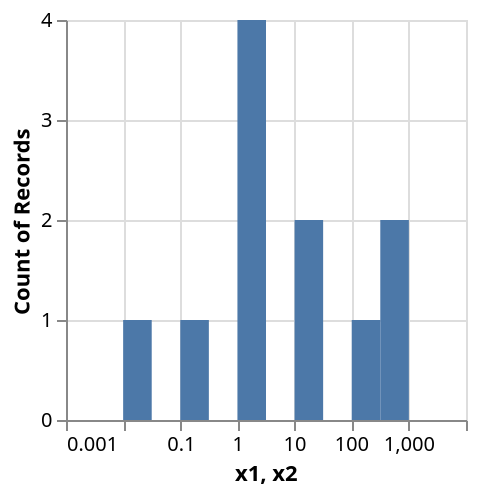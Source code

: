 {
  "$schema": "https://vega.github.io/schema/vega/v5.json",
  "description": "Log-scaled Histogram.  We may improve the support of this. See https://github.com/vega/vega-lite/issues/4792.",
  "background": "white",
  "padding": 5,
  "width": 200,
  "height": 200,
  "style": "cell",
  "data": [
    {
      "name": "source_0",
      "values": [
        {"x": 0.01},
        {"x": 0.1},
        {"x": 1},
        {"x": 1},
        {"x": 1},
        {"x": 1},
        {"x": 10},
        {"x": 10},
        {"x": 100},
        {"x": 500},
        {"x": 800}
      ]
    },
    {
      "name": "data_0",
      "source": "source_0",
      "transform": [
        {"type": "formula", "expr": "log(datum.x)/log(10)", "as": "log_x"},
        {
          "type": "extent",
          "field": "log_x",
          "signal": "bin_maxbins_10_log_x_extent"
        },
        {
          "type": "bin",
          "field": "log_x",
          "as": ["bin_log_x", "bin_log_x_end"],
          "signal": "bin_maxbins_10_log_x_bins",
          "extent": {"signal": "bin_maxbins_10_log_x_extent"},
          "maxbins": 10
        },
        {"type": "formula", "expr": "pow(10, datum.bin_log_x)", "as": "x1"},
        {"type": "formula", "expr": "pow(10, datum.bin_log_x_end)", "as": "x2"},
        {
          "type": "aggregate",
          "groupby": ["x1", "x2"],
          "ops": ["count"],
          "fields": [null],
          "as": ["__count"]
        },
        {
          "type": "filter",
          "expr": "isValid(datum[\"x1\"]) && isFinite(+datum[\"x1\"])"
        }
      ]
    }
  ],
  "marks": [
    {
      "name": "marks",
      "type": "rect",
      "style": ["bar"],
      "from": {"data": "data_0"},
      "encode": {
        "update": {
          "fill": {"value": "#4c78a8"},
          "ariaRoleDescription": {"value": "bar"},
          "description": {
            "signal": "\"x1: \" + (!isValid(datum[\"x1\"]) || !isFinite(+datum[\"x1\"]) ? \"\" + datum[\"x1\"] : format(datum[\"x1\"], \"\")) + \"; Count of Records: \" + (!isValid(datum[\"__count\"]) || !isFinite(+datum[\"__count\"]) ? \"\" + datum[\"__count\"] : format(datum[\"__count\"], \"\")) + \"; x2: \" + (!isValid(datum[\"x2\"]) || !isFinite(+datum[\"x2\"]) ? \"\" + datum[\"x2\"] : format(datum[\"x2\"], \"\"))"
          },
          "x": {"scale": "x", "field": "x1"},
          "x2": {"scale": "x", "field": "x2"},
          "y": {"scale": "y", "field": "__count"},
          "y2": {"scale": "y", "value": 0}
        }
      }
    }
  ],
  "scales": [
    {
      "name": "x",
      "type": "log",
      "domain": {"data": "data_0", "fields": ["x1", "x2"]},
      "range": [0, {"signal": "width"}],
      "base": 10,
      "nice": true,
      "padding": 5
    },
    {
      "name": "y",
      "type": "linear",
      "domain": {"data": "data_0", "field": "__count"},
      "range": [{"signal": "height"}, 0],
      "nice": true,
      "zero": true
    }
  ],
  "axes": [
    {
      "scale": "x",
      "orient": "bottom",
      "tickCount": 5,
      "gridScale": "y",
      "grid": true,
      "domain": false,
      "labels": false,
      "aria": false,
      "maxExtent": 0,
      "minExtent": 0,
      "ticks": false,
      "zindex": 0
    },
    {
      "scale": "y",
      "orient": "left",
      "gridScale": "x",
      "grid": true,
      "tickCount": {"signal": "ceil(height/40)"},
      "domain": false,
      "labels": false,
      "aria": false,
      "maxExtent": 0,
      "minExtent": 0,
      "ticks": false,
      "zindex": 0
    },
    {
      "scale": "x",
      "orient": "bottom",
      "grid": false,
      "title": "x1, x2",
      "tickCount": 5,
      "labelFlush": true,
      "labelOverlap": "greedy",
      "zindex": 0
    },
    {
      "scale": "y",
      "orient": "left",
      "grid": false,
      "title": "Count of Records",
      "labelOverlap": true,
      "tickCount": {"signal": "ceil(height/40)"},
      "zindex": 0
    }
  ]
}

